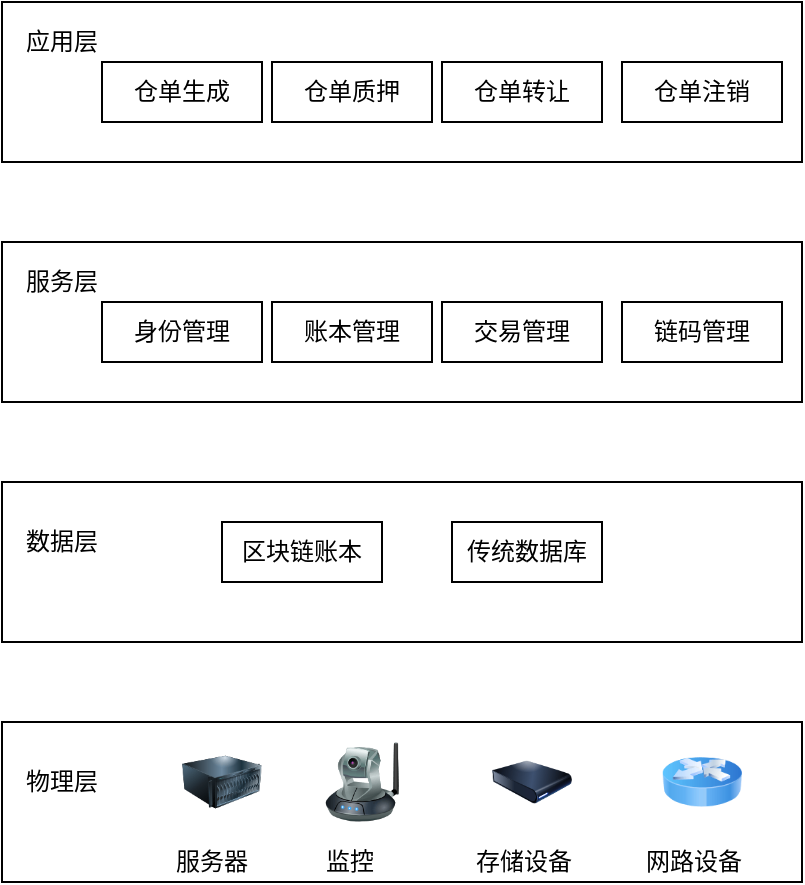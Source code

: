 <mxfile version="10.9.4" type="github"><diagram id="lm9fMS2eh1URj8l0v2XY" name="第 1 页"><mxGraphModel dx="435" dy="400" grid="1" gridSize="10" guides="1" tooltips="1" connect="1" arrows="1" fold="1" page="1" pageScale="1" pageWidth="3300" pageHeight="4681" math="0" shadow="0"><root><mxCell id="0"/><mxCell id="1" parent="0"/><mxCell id="Orwc6ixDvHvMp4eIbk9V-8" value="" style="rounded=0;whiteSpace=wrap;html=1;" vertex="1" parent="1"><mxGeometry x="440" y="440" width="400" height="80" as="geometry"/></mxCell><mxCell id="Orwc6ixDvHvMp4eIbk9V-9" value="" style="rounded=0;whiteSpace=wrap;html=1;" vertex="1" parent="1"><mxGeometry x="440" y="800" width="400" height="80" as="geometry"/></mxCell><mxCell id="Orwc6ixDvHvMp4eIbk9V-10" value="" style="rounded=0;whiteSpace=wrap;html=1;" vertex="1" parent="1"><mxGeometry x="440" y="560" width="400" height="80" as="geometry"/></mxCell><mxCell id="Orwc6ixDvHvMp4eIbk9V-11" value="" style="rounded=0;whiteSpace=wrap;html=1;" vertex="1" parent="1"><mxGeometry x="440" y="680" width="400" height="80" as="geometry"/></mxCell><mxCell id="Orwc6ixDvHvMp4eIbk9V-12" value="应用层" style="text;html=1;resizable=0;points=[];autosize=1;align=left;verticalAlign=top;spacingTop=-4;" vertex="1" parent="1"><mxGeometry x="450" y="450" width="50" height="20" as="geometry"/></mxCell><mxCell id="Orwc6ixDvHvMp4eIbk9V-13" value="服务层" style="text;html=1;resizable=0;points=[];autosize=1;align=left;verticalAlign=top;spacingTop=-4;" vertex="1" parent="1"><mxGeometry x="450" y="570" width="50" height="20" as="geometry"/></mxCell><mxCell id="Orwc6ixDvHvMp4eIbk9V-17" value="数据层" style="text;html=1;resizable=0;points=[];autosize=1;align=left;verticalAlign=top;spacingTop=-4;" vertex="1" parent="1"><mxGeometry x="450" y="700" width="50" height="20" as="geometry"/></mxCell><mxCell id="Orwc6ixDvHvMp4eIbk9V-18" value="物理层" style="text;html=1;resizable=0;points=[];autosize=1;align=left;verticalAlign=top;spacingTop=-4;" vertex="1" parent="1"><mxGeometry x="450" y="820.2" width="50" height="20" as="geometry"/></mxCell><mxCell id="Orwc6ixDvHvMp4eIbk9V-20" value="" style="image;html=1;labelBackgroundColor=#ffffff;image=img/lib/clip_art/networking/Router_Icon_128x128.png" vertex="1" parent="1"><mxGeometry x="770" y="810" width="40" height="40" as="geometry"/></mxCell><mxCell id="Orwc6ixDvHvMp4eIbk9V-21" value="" style="image;html=1;labelBackgroundColor=#ffffff;image=img/lib/clip_art/networking/Ip_Camera_128x128.png" vertex="1" parent="1"><mxGeometry x="600" y="810" width="40" height="40" as="geometry"/></mxCell><mxCell id="Orwc6ixDvHvMp4eIbk9V-23" value="" style="image;html=1;labelBackgroundColor=#ffffff;image=img/lib/clip_art/computers/Server_128x128.png" vertex="1" parent="1"><mxGeometry x="530" y="810" width="40" height="40" as="geometry"/></mxCell><mxCell id="Orwc6ixDvHvMp4eIbk9V-24" value="" style="image;html=1;labelBackgroundColor=#ffffff;image=img/lib/clip_art/computers/Harddrive_128x128.png" vertex="1" parent="1"><mxGeometry x="685" y="810" width="40" height="40" as="geometry"/></mxCell><mxCell id="Orwc6ixDvHvMp4eIbk9V-27" value="&lt;span style=&quot;text-align: left&quot;&gt;传统数据库&lt;/span&gt;" style="rounded=0;whiteSpace=wrap;html=1;" vertex="1" parent="1"><mxGeometry x="665" y="700" width="75" height="30" as="geometry"/></mxCell><mxCell id="Orwc6ixDvHvMp4eIbk9V-30" value="区块链账本" style="rounded=0;whiteSpace=wrap;html=1;" vertex="1" parent="1"><mxGeometry x="550" y="700" width="80" height="30" as="geometry"/></mxCell><mxCell id="Orwc6ixDvHvMp4eIbk9V-33" value="身份管理" style="rounded=0;whiteSpace=wrap;html=1;" vertex="1" parent="1"><mxGeometry x="490" y="590" width="80" height="30" as="geometry"/></mxCell><mxCell id="Orwc6ixDvHvMp4eIbk9V-34" value="服务器" style="text;html=1;resizable=0;points=[];autosize=1;align=left;verticalAlign=top;spacingTop=-4;" vertex="1" parent="1"><mxGeometry x="525" y="860" width="50" height="20" as="geometry"/></mxCell><mxCell id="Orwc6ixDvHvMp4eIbk9V-35" value="网路设备" style="text;html=1;resizable=0;points=[];autosize=1;align=left;verticalAlign=top;spacingTop=-4;" vertex="1" parent="1"><mxGeometry x="760" y="860" width="60" height="20" as="geometry"/></mxCell><mxCell id="Orwc6ixDvHvMp4eIbk9V-36" value="存储设备" style="text;html=1;resizable=0;points=[];autosize=1;align=left;verticalAlign=top;spacingTop=-4;" vertex="1" parent="1"><mxGeometry x="675" y="860" width="60" height="20" as="geometry"/></mxCell><mxCell id="Orwc6ixDvHvMp4eIbk9V-37" value="监控" style="text;html=1;resizable=0;points=[];autosize=1;align=left;verticalAlign=top;spacingTop=-4;" vertex="1" parent="1"><mxGeometry x="600" y="860" width="40" height="20" as="geometry"/></mxCell><mxCell id="Orwc6ixDvHvMp4eIbk9V-38" value="链码管理" style="rounded=0;whiteSpace=wrap;html=1;" vertex="1" parent="1"><mxGeometry x="750" y="590" width="80" height="30" as="geometry"/></mxCell><mxCell id="Orwc6ixDvHvMp4eIbk9V-39" value="账本管理" style="rounded=0;whiteSpace=wrap;html=1;" vertex="1" parent="1"><mxGeometry x="575" y="590" width="80" height="30" as="geometry"/></mxCell><mxCell id="Orwc6ixDvHvMp4eIbk9V-40" value="交易管理" style="rounded=0;whiteSpace=wrap;html=1;" vertex="1" parent="1"><mxGeometry x="660" y="590" width="80" height="30" as="geometry"/></mxCell><mxCell id="Orwc6ixDvHvMp4eIbk9V-41" value="仓单生成" style="rounded=0;whiteSpace=wrap;html=1;" vertex="1" parent="1"><mxGeometry x="490" y="470" width="80" height="30" as="geometry"/></mxCell><mxCell id="Orwc6ixDvHvMp4eIbk9V-42" value="仓单注销" style="rounded=0;whiteSpace=wrap;html=1;" vertex="1" parent="1"><mxGeometry x="750" y="470" width="80" height="30" as="geometry"/></mxCell><mxCell id="Orwc6ixDvHvMp4eIbk9V-43" value="仓单质押" style="rounded=0;whiteSpace=wrap;html=1;" vertex="1" parent="1"><mxGeometry x="575" y="470" width="80" height="30" as="geometry"/></mxCell><mxCell id="Orwc6ixDvHvMp4eIbk9V-44" value="仓单转让" style="rounded=0;whiteSpace=wrap;html=1;" vertex="1" parent="1"><mxGeometry x="660" y="470" width="80" height="30" as="geometry"/></mxCell></root></mxGraphModel></diagram></mxfile>